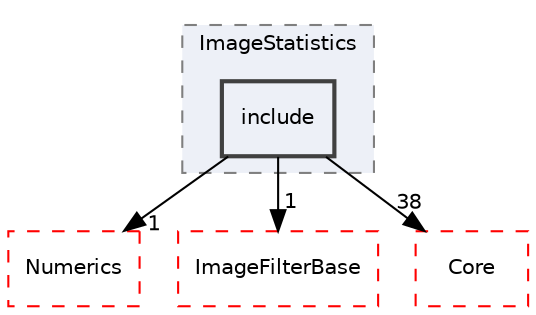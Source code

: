 digraph "include"
{
 // LATEX_PDF_SIZE
  edge [fontname="Helvetica",fontsize="10",labelfontname="Helvetica",labelfontsize="10"];
  node [fontname="Helvetica",fontsize="10",shape=record];
  compound=true
  subgraph clusterdir_cd95042ed400c4df48c1afa9ae889b26 {
    graph [ bgcolor="#edf0f7", pencolor="grey50", style="filled,dashed,", label="ImageStatistics", fontname="Helvetica", fontsize="10", URL="dir_cd95042ed400c4df48c1afa9ae889b26.html"]
  dir_b94cb49ac1f48658e676c34f9e7506e8 [shape=box, label="include", style="filled,bold,", fillcolor="#edf0f7", color="grey25", URL="dir_b94cb49ac1f48658e676c34f9e7506e8.html"];
  }
  dir_57605c80b6a7e87d0adba2f2655cc3cb [shape=box, label="Numerics", style="dashed,", fillcolor="#edf0f7", color="red", URL="dir_57605c80b6a7e87d0adba2f2655cc3cb.html"];
  dir_a5e0762988512223861a3264c6133bea [shape=box, label="ImageFilterBase", style="dashed,", fillcolor="#edf0f7", color="red", URL="dir_a5e0762988512223861a3264c6133bea.html"];
  dir_cac7f9cecb9aa42a0bd05452dddd8a21 [shape=box, label="Core", style="dashed,", fillcolor="#edf0f7", color="red", URL="dir_cac7f9cecb9aa42a0bd05452dddd8a21.html"];
  dir_b94cb49ac1f48658e676c34f9e7506e8->dir_57605c80b6a7e87d0adba2f2655cc3cb [headlabel="1", labeldistance=1.5 headhref="dir_000103_000210.html"];
  dir_b94cb49ac1f48658e676c34f9e7506e8->dir_a5e0762988512223861a3264c6133bea [headlabel="1", labeldistance=1.5 headhref="dir_000103_000050.html"];
  dir_b94cb49ac1f48658e676c34f9e7506e8->dir_cac7f9cecb9aa42a0bd05452dddd8a21 [headlabel="38", labeldistance=1.5 headhref="dir_000103_000014.html"];
}
